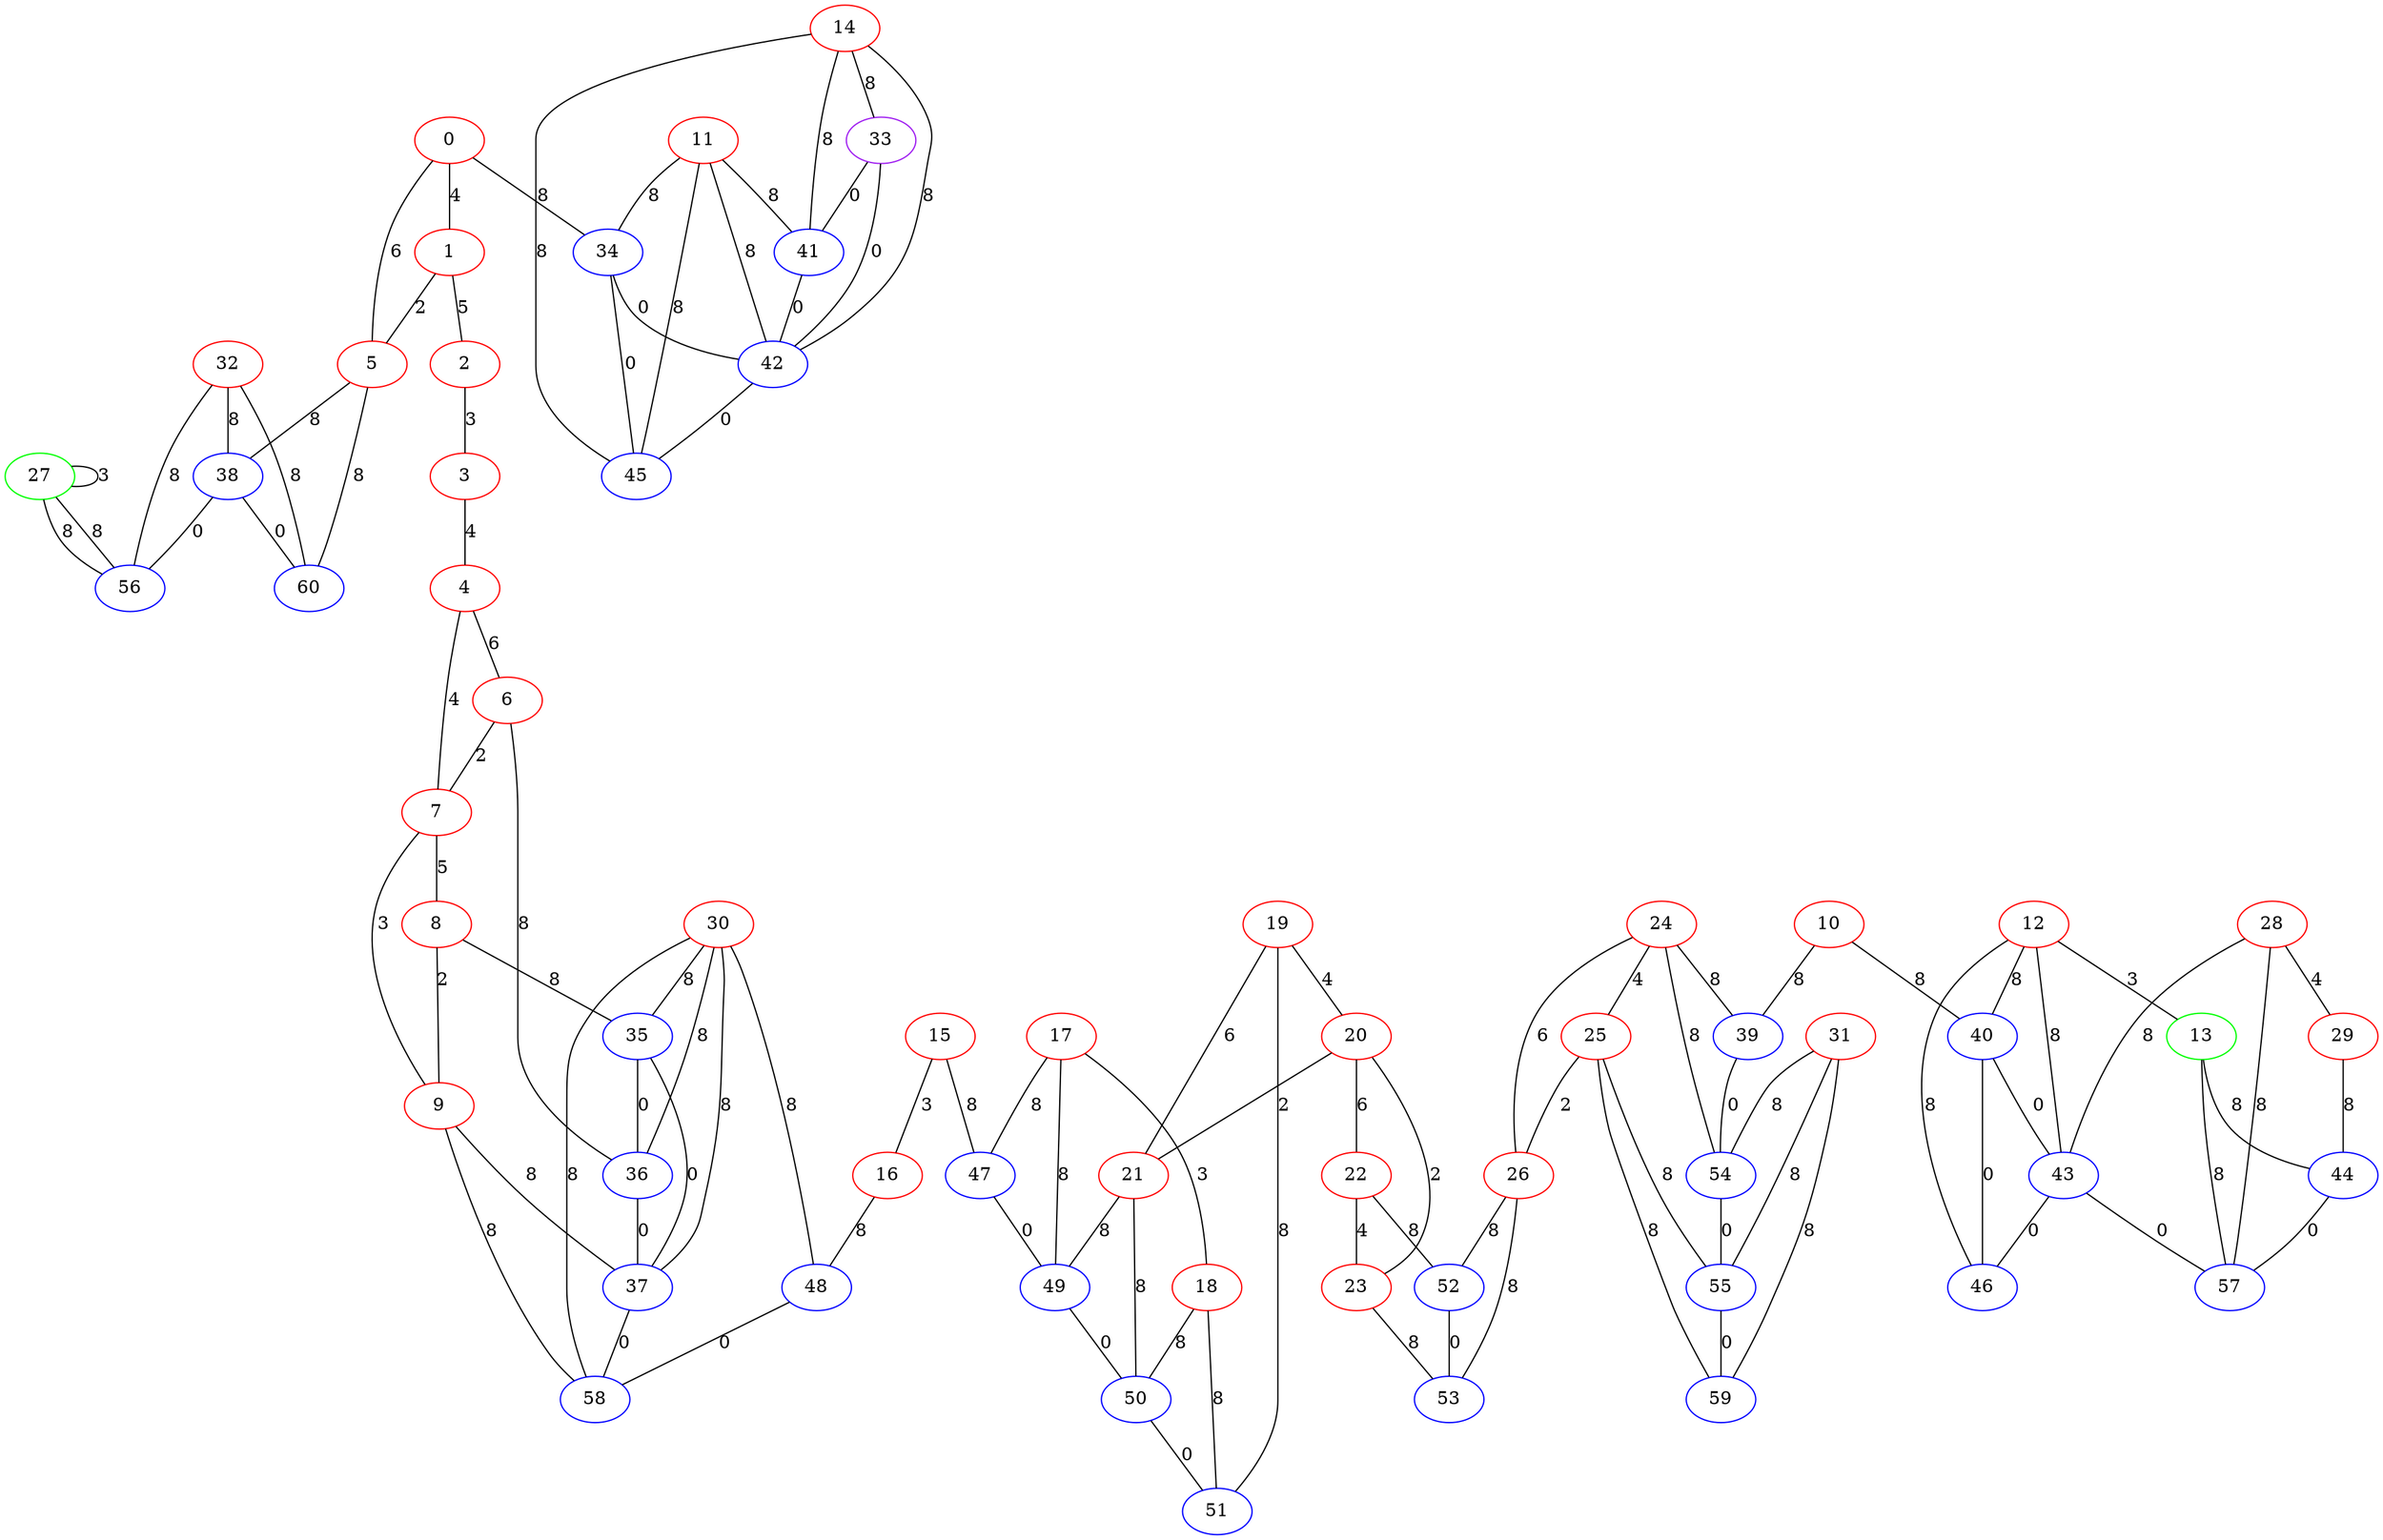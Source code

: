 graph "" {
0 [color=red, weight=1];
1 [color=red, weight=1];
2 [color=red, weight=1];
3 [color=red, weight=1];
4 [color=red, weight=1];
5 [color=red, weight=1];
6 [color=red, weight=1];
7 [color=red, weight=1];
8 [color=red, weight=1];
9 [color=red, weight=1];
10 [color=red, weight=1];
11 [color=red, weight=1];
12 [color=red, weight=1];
13 [color=green, weight=2];
14 [color=red, weight=1];
15 [color=red, weight=1];
16 [color=red, weight=1];
17 [color=red, weight=1];
18 [color=red, weight=1];
19 [color=red, weight=1];
20 [color=red, weight=1];
21 [color=red, weight=1];
22 [color=red, weight=1];
23 [color=red, weight=1];
24 [color=red, weight=1];
25 [color=red, weight=1];
26 [color=red, weight=1];
27 [color=green, weight=2];
28 [color=red, weight=1];
29 [color=red, weight=1];
30 [color=red, weight=1];
31 [color=red, weight=1];
32 [color=red, weight=1];
33 [color=purple, weight=4];
34 [color=blue, weight=3];
35 [color=blue, weight=3];
36 [color=blue, weight=3];
37 [color=blue, weight=3];
38 [color=blue, weight=3];
39 [color=blue, weight=3];
40 [color=blue, weight=3];
41 [color=blue, weight=3];
42 [color=blue, weight=3];
43 [color=blue, weight=3];
44 [color=blue, weight=3];
45 [color=blue, weight=3];
46 [color=blue, weight=3];
47 [color=blue, weight=3];
48 [color=blue, weight=3];
49 [color=blue, weight=3];
50 [color=blue, weight=3];
51 [color=blue, weight=3];
52 [color=blue, weight=3];
53 [color=blue, weight=3];
54 [color=blue, weight=3];
55 [color=blue, weight=3];
56 [color=blue, weight=3];
57 [color=blue, weight=3];
58 [color=blue, weight=3];
59 [color=blue, weight=3];
60 [color=blue, weight=3];
0 -- 1  [key=0, label=4];
0 -- 34  [key=0, label=8];
0 -- 5  [key=0, label=6];
1 -- 2  [key=0, label=5];
1 -- 5  [key=0, label=2];
2 -- 3  [key=0, label=3];
3 -- 4  [key=0, label=4];
4 -- 6  [key=0, label=6];
4 -- 7  [key=0, label=4];
5 -- 60  [key=0, label=8];
5 -- 38  [key=0, label=8];
6 -- 36  [key=0, label=8];
6 -- 7  [key=0, label=2];
7 -- 8  [key=0, label=5];
7 -- 9  [key=0, label=3];
8 -- 9  [key=0, label=2];
8 -- 35  [key=0, label=8];
9 -- 58  [key=0, label=8];
9 -- 37  [key=0, label=8];
10 -- 40  [key=0, label=8];
10 -- 39  [key=0, label=8];
11 -- 41  [key=0, label=8];
11 -- 34  [key=0, label=8];
11 -- 42  [key=0, label=8];
11 -- 45  [key=0, label=8];
12 -- 40  [key=0, label=8];
12 -- 43  [key=0, label=8];
12 -- 13  [key=0, label=3];
12 -- 46  [key=0, label=8];
13 -- 44  [key=0, label=8];
13 -- 57  [key=0, label=8];
14 -- 33  [key=0, label=8];
14 -- 42  [key=0, label=8];
14 -- 45  [key=0, label=8];
14 -- 41  [key=0, label=8];
15 -- 16  [key=0, label=3];
15 -- 47  [key=0, label=8];
16 -- 48  [key=0, label=8];
17 -- 49  [key=0, label=8];
17 -- 18  [key=0, label=3];
17 -- 47  [key=0, label=8];
18 -- 50  [key=0, label=8];
18 -- 51  [key=0, label=8];
19 -- 51  [key=0, label=8];
19 -- 20  [key=0, label=4];
19 -- 21  [key=0, label=6];
20 -- 21  [key=0, label=2];
20 -- 22  [key=0, label=6];
20 -- 23  [key=0, label=2];
21 -- 49  [key=0, label=8];
21 -- 50  [key=0, label=8];
22 -- 52  [key=0, label=8];
22 -- 23  [key=0, label=4];
23 -- 53  [key=0, label=8];
24 -- 25  [key=0, label=4];
24 -- 26  [key=0, label=6];
24 -- 54  [key=0, label=8];
24 -- 39  [key=0, label=8];
25 -- 26  [key=0, label=2];
25 -- 59  [key=0, label=8];
25 -- 55  [key=0, label=8];
26 -- 52  [key=0, label=8];
26 -- 53  [key=0, label=8];
27 -- 56  [key=0, label=8];
27 -- 56  [key=1, label=8];
27 -- 27  [key=0, label=3];
28 -- 57  [key=0, label=8];
28 -- 43  [key=0, label=8];
28 -- 29  [key=0, label=4];
29 -- 44  [key=0, label=8];
30 -- 48  [key=0, label=8];
30 -- 58  [key=0, label=8];
30 -- 35  [key=0, label=8];
30 -- 36  [key=0, label=8];
30 -- 37  [key=0, label=8];
31 -- 59  [key=0, label=8];
31 -- 54  [key=0, label=8];
31 -- 55  [key=0, label=8];
32 -- 56  [key=0, label=8];
32 -- 60  [key=0, label=8];
32 -- 38  [key=0, label=8];
33 -- 41  [key=0, label=0];
33 -- 42  [key=0, label=0];
34 -- 42  [key=0, label=0];
34 -- 45  [key=0, label=0];
35 -- 36  [key=0, label=0];
35 -- 37  [key=0, label=0];
36 -- 37  [key=0, label=0];
37 -- 58  [key=0, label=0];
38 -- 56  [key=0, label=0];
38 -- 60  [key=0, label=0];
39 -- 54  [key=0, label=0];
40 -- 43  [key=0, label=0];
40 -- 46  [key=0, label=0];
41 -- 42  [key=0, label=0];
42 -- 45  [key=0, label=0];
43 -- 57  [key=0, label=0];
43 -- 46  [key=0, label=0];
44 -- 57  [key=0, label=0];
47 -- 49  [key=0, label=0];
48 -- 58  [key=0, label=0];
49 -- 50  [key=0, label=0];
50 -- 51  [key=0, label=0];
52 -- 53  [key=0, label=0];
54 -- 55  [key=0, label=0];
55 -- 59  [key=0, label=0];
}
